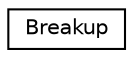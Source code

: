 digraph "Graphical Class Hierarchy"
{
  edge [fontname="Helvetica",fontsize="10",labelfontname="Helvetica",labelfontsize="10"];
  node [fontname="Helvetica",fontsize="10",shape=record];
  rankdir="LR";
  Node1 [label="Breakup",height=0.2,width=0.4,color="black", fillcolor="white", style="filled",URL="$classBreakup.html"];
}
